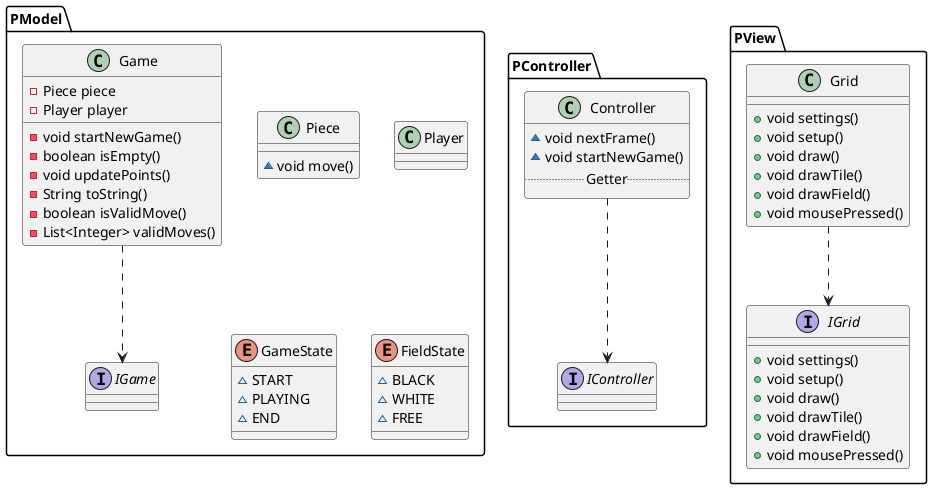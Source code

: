 @startuml
package PController {
Controller ..> IController

    class Controller {
        ~void nextFrame()
        ~void startNewGame()
        ..Getter..
    }
    interface IController {
    }
}

package PView{
Grid ..> IGrid

    class Grid{
        +void settings()
        +void setup()
        +void draw()
        +void drawTile()
        +void drawField()
        +void mousePressed()
    }
    interface IGrid{
        +void settings()
        +void setup()
        +void draw()
        +void drawTile()
        +void drawField()
        +void mousePressed()
    }
}

package PModel{
class Piece{
    ~void move()
}

class Player{
}

enum GameState{
    ~START
    ~PLAYING
    ~END
}

enum FieldState{
    ~BLACK
    ~WHITE
    ~FREE
}

Game ..> IGame
interface IGame{
}
class Game{
    -Piece piece
    -Player player
    -void startNewGame()
    -boolean isEmpty()
    -void updatePoints()
    -String toString()
    -boolean isValidMove()
    -List<Integer> validMoves()
    }
}
@enduml